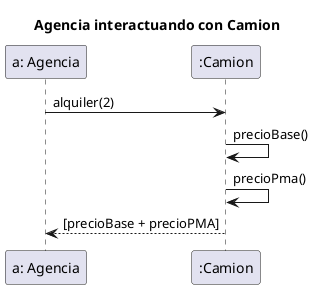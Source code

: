 @startuml

title Agencia interactuando con Camion

"a: Agencia" -> ":Camion": alquiler(2)

":Camion" -> ":Camion": precioBase()
":Camion" -> ":Camion": precioPma()

":Camion" --> "a: Agencia": [precioBase + precioPMA]

@enduml